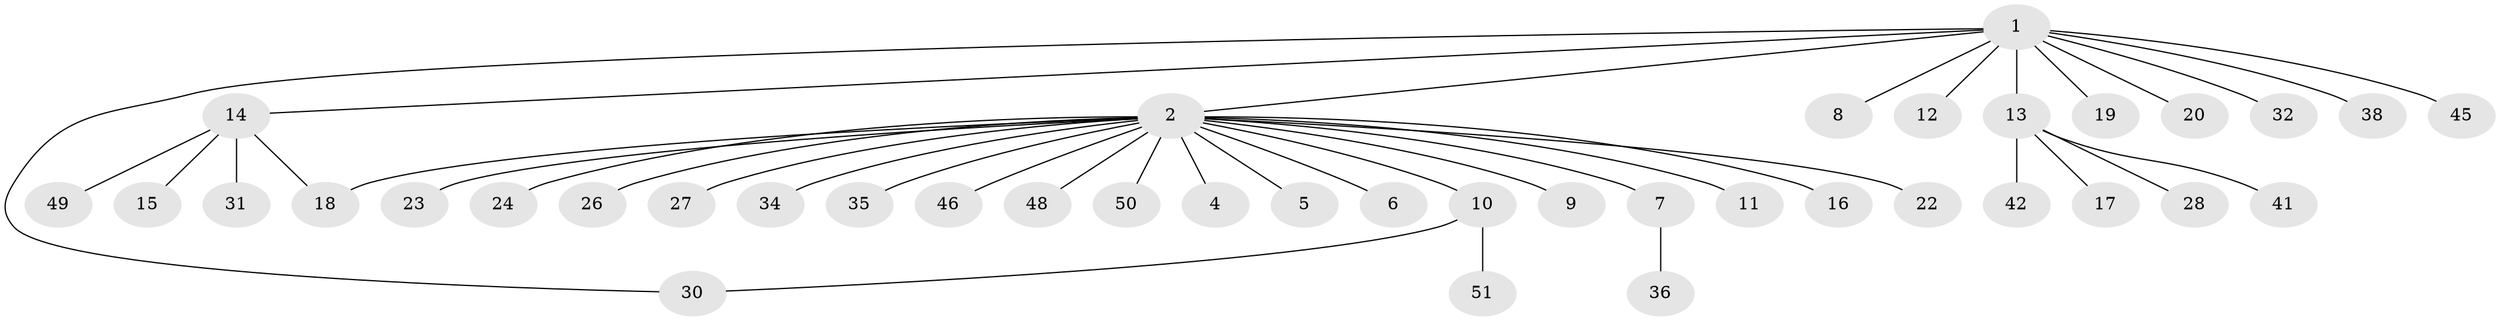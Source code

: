 // original degree distribution, {12: 0.018867924528301886, 14: 0.018867924528301886, 8: 0.018867924528301886, 1: 0.660377358490566, 2: 0.18867924528301888, 4: 0.03773584905660377, 3: 0.03773584905660377, 5: 0.018867924528301886}
// Generated by graph-tools (version 1.1) at 2025/41/03/06/25 10:41:49]
// undirected, 40 vertices, 41 edges
graph export_dot {
graph [start="1"]
  node [color=gray90,style=filled];
  1 [super="+29"];
  2 [super="+3"];
  4;
  5;
  6 [super="+43"];
  7;
  8 [super="+25"];
  9;
  10 [super="+33"];
  11;
  12;
  13 [super="+21"];
  14 [super="+40"];
  15;
  16;
  17;
  18;
  19;
  20 [super="+39"];
  22;
  23;
  24;
  26 [super="+44"];
  27;
  28;
  30 [super="+37"];
  31;
  32;
  34;
  35 [super="+47"];
  36 [super="+53"];
  38;
  41;
  42;
  45;
  46;
  48;
  49 [super="+52"];
  50;
  51;
  1 -- 2;
  1 -- 8;
  1 -- 12;
  1 -- 13;
  1 -- 14;
  1 -- 19;
  1 -- 20;
  1 -- 30;
  1 -- 32;
  1 -- 38;
  1 -- 45;
  2 -- 4;
  2 -- 5;
  2 -- 6;
  2 -- 7;
  2 -- 16;
  2 -- 18;
  2 -- 22;
  2 -- 23;
  2 -- 34;
  2 -- 35;
  2 -- 46;
  2 -- 50;
  2 -- 9;
  2 -- 10;
  2 -- 11;
  2 -- 48;
  2 -- 24;
  2 -- 26;
  2 -- 27;
  7 -- 36;
  10 -- 30;
  10 -- 51;
  13 -- 17;
  13 -- 41;
  13 -- 42;
  13 -- 28;
  14 -- 15;
  14 -- 31;
  14 -- 49;
  14 -- 18;
}
